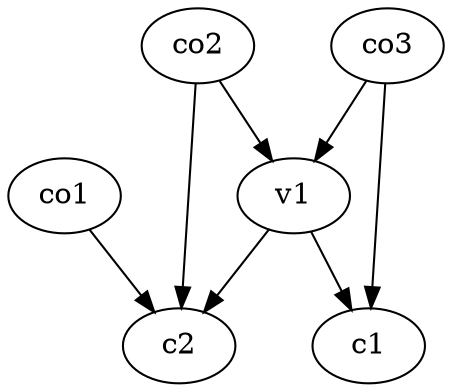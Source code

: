 strict digraph  {
c1;
c2;
v1;
co1;
co2;
co3;
v1 -> c1  [weight=1];
v1 -> c2  [weight=1];
co1 -> c2  [weight=1];
co2 -> c2  [weight=1];
co2 -> v1  [weight=1];
co3 -> c1  [weight=1];
co3 -> v1  [weight=1];
}
